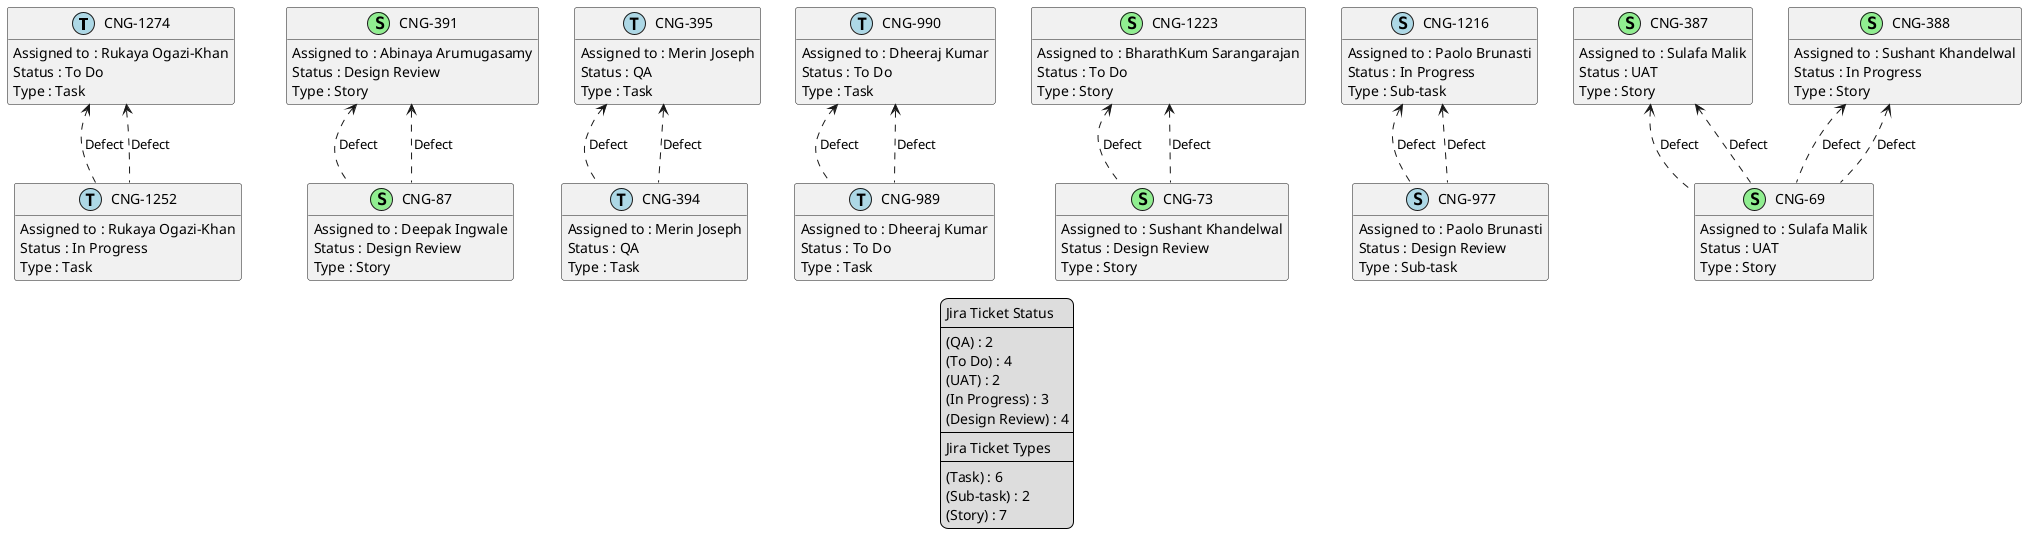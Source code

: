 @startuml
'https://plantuml.com/class-diagram

' GENERATE CLASS DIAGRAM ===========
' Generated at    : Mon Apr 15 15:10:51 CEST 2024

hide empty members

legend
Jira Ticket Status
----
(QA) : 2
(To Do) : 4
(UAT) : 2
(In Progress) : 3
(Design Review) : 4
----
Jira Ticket Types
----
(Task) : 6
(Sub-task) : 2
(Story) : 7
end legend


' Tickets =======
class "CNG-1274" << (T,lightblue) >> {
  Assigned to : Rukaya Ogazi-Khan
  Status : To Do
  Type : Task
}

class "CNG-1252" << (T,lightblue) >> {
  Assigned to : Rukaya Ogazi-Khan
  Status : In Progress
  Type : Task
}

class "CNG-391" << (S,lightgreen) >> {
  Assigned to : Abinaya Arumugasamy
  Status : Design Review
  Type : Story
}

class "CNG-394" << (T,lightblue) >> {
  Assigned to : Merin Joseph
  Status : QA
  Type : Task
}

class "CNG-990" << (T,lightblue) >> {
  Assigned to : Dheeraj Kumar
  Status : To Do
  Type : Task
}

class "CNG-395" << (T,lightblue) >> {
  Assigned to : Merin Joseph
  Status : QA
  Type : Task
}

class "CNG-73" << (S,lightgreen) >> {
  Assigned to : Sushant Khandelwal
  Status : Design Review
  Type : Story
}

class "CNG-989" << (T,lightblue) >> {
  Assigned to : Dheeraj Kumar
  Status : To Do
  Type : Task
}

class "CNG-87" << (S,lightgreen) >> {
  Assigned to : Deepak Ingwale
  Status : Design Review
  Type : Story
}

class "CNG-977" << (S,lightblue) >> {
  Assigned to : Paolo Brunasti
  Status : Design Review
  Type : Sub-task
}

class "CNG-69" << (S,lightgreen) >> {
  Assigned to : Sulafa Malik
  Status : UAT
  Type : Story
}

class "CNG-387" << (S,lightgreen) >> {
  Assigned to : Sulafa Malik
  Status : UAT
  Type : Story
}

class "CNG-1216" << (S,lightblue) >> {
  Assigned to : Paolo Brunasti
  Status : In Progress
  Type : Sub-task
}

class "CNG-388" << (S,lightgreen) >> {
  Assigned to : Sushant Khandelwal
  Status : In Progress
  Type : Story
}

class "CNG-1223" << (S,lightgreen) >> {
  Assigned to : BharathKum Sarangarajan
  Status : To Do
  Type : Story
}



' Links =======
"CNG-1216" <.. "CNG-977" : Defect
"CNG-1216" <.. "CNG-977" : Defect
"CNG-990" <.. "CNG-989" : Defect
"CNG-990" <.. "CNG-989" : Defect
"CNG-391" <.. "CNG-87" : Defect
"CNG-391" <.. "CNG-87" : Defect
"CNG-395" <.. "CNG-394" : Defect
"CNG-395" <.. "CNG-394" : Defect
"CNG-387" <.. "CNG-69" : Defect
"CNG-387" <.. "CNG-69" : Defect
"CNG-388" <.. "CNG-69" : Defect
"CNG-388" <.. "CNG-69" : Defect
"CNG-1274" <.. "CNG-1252" : Defect
"CNG-1274" <.. "CNG-1252" : Defect
"CNG-1223" <.. "CNG-73" : Defect
"CNG-1223" <.. "CNG-73" : Defect


@enduml
